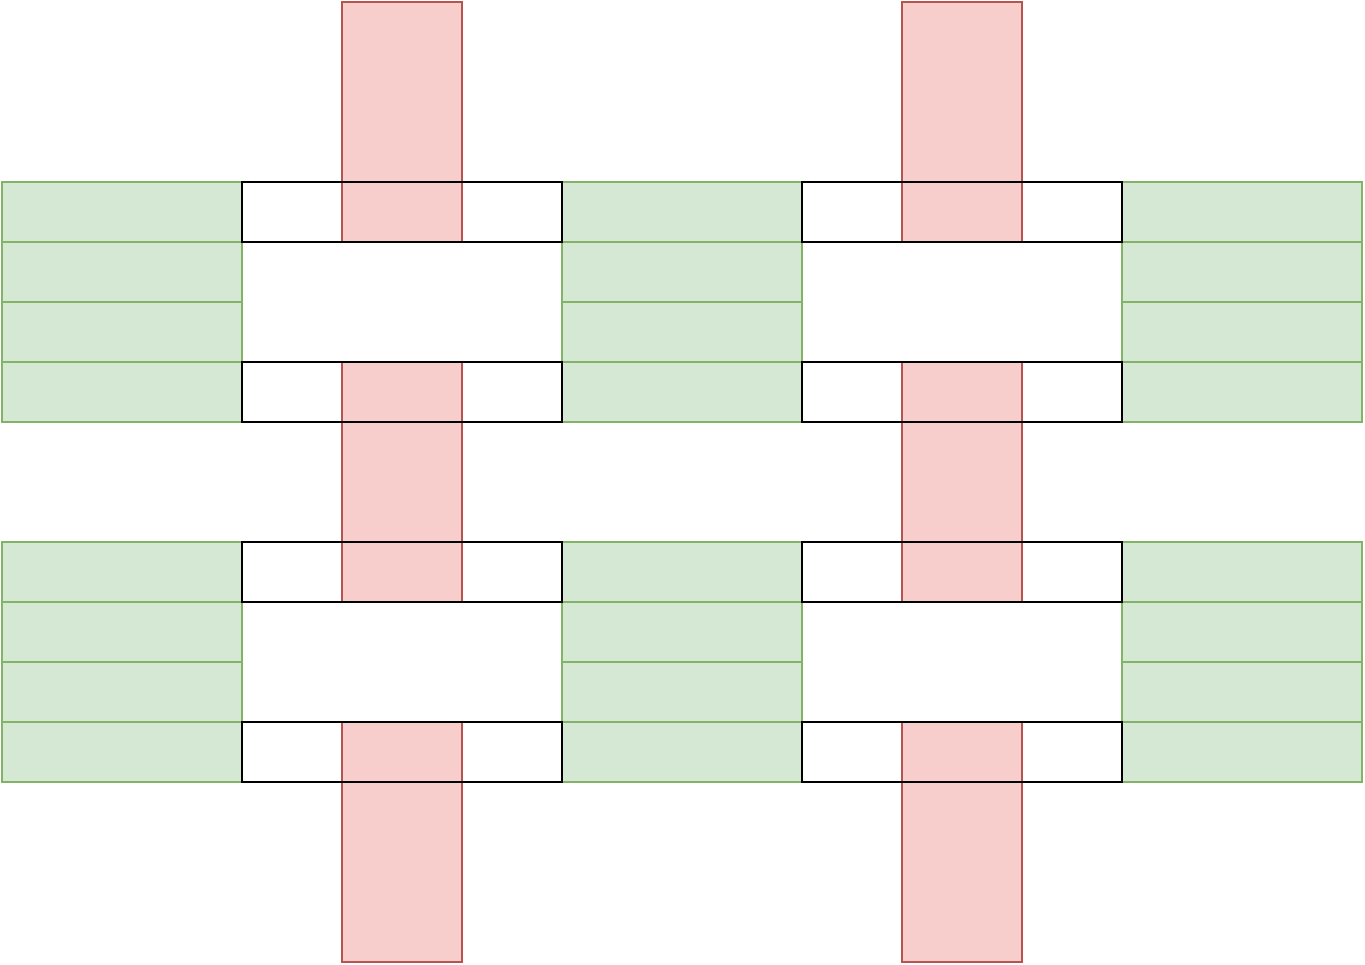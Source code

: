 <mxfile version="25.0.1">
  <diagram name="페이지-1" id="ZOOdUI7OJMyHL597etyo">
    <mxGraphModel dx="868" dy="471" grid="1" gridSize="10" guides="1" tooltips="1" connect="1" arrows="1" fold="1" page="1" pageScale="1" pageWidth="827" pageHeight="1169" math="0" shadow="0">
      <root>
        <mxCell id="0" />
        <mxCell id="1" parent="0" />
        <mxCell id="1I20qF7-x8MWs0s5tccW-42" value="" style="rounded=0;whiteSpace=wrap;html=1;fillColor=#f8cecc;strokeColor=#b85450;" vertex="1" parent="1">
          <mxGeometry x="530" y="350" width="60" height="120" as="geometry" />
        </mxCell>
        <mxCell id="1I20qF7-x8MWs0s5tccW-60" value="" style="rounded=0;whiteSpace=wrap;html=1;fillColor=#f8cecc;strokeColor=#b85450;" vertex="1" parent="1">
          <mxGeometry x="530" y="530" width="60" height="120" as="geometry" />
        </mxCell>
        <mxCell id="1I20qF7-x8MWs0s5tccW-79" value="" style="rounded=0;whiteSpace=wrap;html=1;fillColor=#f8cecc;strokeColor=#b85450;" vertex="1" parent="1">
          <mxGeometry x="530" y="170" width="60" height="120" as="geometry" />
        </mxCell>
        <mxCell id="1I20qF7-x8MWs0s5tccW-80" value="" style="rounded=0;whiteSpace=wrap;html=1;fillColor=#f8cecc;strokeColor=#b85450;" vertex="1" parent="1">
          <mxGeometry x="250" y="170" width="60" height="120" as="geometry" />
        </mxCell>
        <mxCell id="1I20qF7-x8MWs0s5tccW-1" value="" style="rounded=0;whiteSpace=wrap;html=1;fillColor=#d5e8d4;strokeColor=#82b366;" vertex="1" parent="1">
          <mxGeometry x="360" y="260" width="120" height="30" as="geometry" />
        </mxCell>
        <mxCell id="1I20qF7-x8MWs0s5tccW-5" value="" style="rounded=0;whiteSpace=wrap;html=1;fillColor=#d5e8d4;strokeColor=#82b366;" vertex="1" parent="1">
          <mxGeometry x="360" y="290" width="120" height="30" as="geometry" />
        </mxCell>
        <mxCell id="1I20qF7-x8MWs0s5tccW-6" value="" style="rounded=0;whiteSpace=wrap;html=1;fillColor=#d5e8d4;strokeColor=#82b366;" vertex="1" parent="1">
          <mxGeometry x="360" y="320" width="120" height="30" as="geometry" />
        </mxCell>
        <mxCell id="1I20qF7-x8MWs0s5tccW-7" value="" style="rounded=0;whiteSpace=wrap;html=1;fillColor=#d5e8d4;strokeColor=#82b366;" vertex="1" parent="1">
          <mxGeometry x="360" y="350" width="120" height="30" as="geometry" />
        </mxCell>
        <mxCell id="1I20qF7-x8MWs0s5tccW-12" value="" style="rounded=0;whiteSpace=wrap;html=1;fillColor=#f8cecc;strokeColor=#b85450;" vertex="1" parent="1">
          <mxGeometry x="250" y="350" width="60" height="120" as="geometry" />
        </mxCell>
        <mxCell id="1I20qF7-x8MWs0s5tccW-16" value="" style="rounded=0;whiteSpace=wrap;html=1;fillColor=#d5e8d4;strokeColor=#82b366;" vertex="1" parent="1">
          <mxGeometry x="80" y="260" width="120" height="30" as="geometry" />
        </mxCell>
        <mxCell id="1I20qF7-x8MWs0s5tccW-17" value="" style="rounded=0;whiteSpace=wrap;html=1;fillColor=#d5e8d4;strokeColor=#82b366;" vertex="1" parent="1">
          <mxGeometry x="80" y="290" width="120" height="30" as="geometry" />
        </mxCell>
        <mxCell id="1I20qF7-x8MWs0s5tccW-18" value="" style="rounded=0;whiteSpace=wrap;html=1;fillColor=#d5e8d4;strokeColor=#82b366;" vertex="1" parent="1">
          <mxGeometry x="80" y="320" width="120" height="30" as="geometry" />
        </mxCell>
        <mxCell id="1I20qF7-x8MWs0s5tccW-19" value="" style="rounded=0;whiteSpace=wrap;html=1;fillColor=#d5e8d4;strokeColor=#82b366;" vertex="1" parent="1">
          <mxGeometry x="80" y="350" width="120" height="30" as="geometry" />
        </mxCell>
        <mxCell id="1I20qF7-x8MWs0s5tccW-24" value="" style="rounded=0;whiteSpace=wrap;html=1;fillColor=#d5e8d4;strokeColor=#82b366;" vertex="1" parent="1">
          <mxGeometry x="640" y="260" width="120" height="30" as="geometry" />
        </mxCell>
        <mxCell id="1I20qF7-x8MWs0s5tccW-25" value="" style="rounded=0;whiteSpace=wrap;html=1;fillColor=#d5e8d4;strokeColor=#82b366;" vertex="1" parent="1">
          <mxGeometry x="640" y="290" width="120" height="30" as="geometry" />
        </mxCell>
        <mxCell id="1I20qF7-x8MWs0s5tccW-26" value="" style="rounded=0;whiteSpace=wrap;html=1;fillColor=#d5e8d4;strokeColor=#82b366;" vertex="1" parent="1">
          <mxGeometry x="640" y="320" width="120" height="30" as="geometry" />
        </mxCell>
        <mxCell id="1I20qF7-x8MWs0s5tccW-27" value="" style="rounded=0;whiteSpace=wrap;html=1;fillColor=#d5e8d4;strokeColor=#82b366;" vertex="1" parent="1">
          <mxGeometry x="640" y="350" width="120" height="30" as="geometry" />
        </mxCell>
        <mxCell id="1I20qF7-x8MWs0s5tccW-37" value="" style="rounded=0;whiteSpace=wrap;html=1;fillColor=none;" vertex="1" parent="1">
          <mxGeometry x="480" y="260" width="160" height="30" as="geometry" />
        </mxCell>
        <mxCell id="1I20qF7-x8MWs0s5tccW-38" value="" style="rounded=0;whiteSpace=wrap;html=1;fillColor=none;" vertex="1" parent="1">
          <mxGeometry x="480" y="350" width="160" height="30" as="geometry" />
        </mxCell>
        <mxCell id="1I20qF7-x8MWs0s5tccW-39" value="" style="rounded=0;whiteSpace=wrap;html=1;fillColor=none;" vertex="1" parent="1">
          <mxGeometry x="200" y="260" width="160" height="30" as="geometry" />
        </mxCell>
        <mxCell id="1I20qF7-x8MWs0s5tccW-40" value="" style="rounded=0;whiteSpace=wrap;html=1;fillColor=none;" vertex="1" parent="1">
          <mxGeometry x="200" y="350" width="160" height="30" as="geometry" />
        </mxCell>
        <mxCell id="1I20qF7-x8MWs0s5tccW-43" value="" style="rounded=0;whiteSpace=wrap;html=1;fillColor=#d5e8d4;strokeColor=#82b366;" vertex="1" parent="1">
          <mxGeometry x="360" y="440" width="120" height="30" as="geometry" />
        </mxCell>
        <mxCell id="1I20qF7-x8MWs0s5tccW-44" value="" style="rounded=0;whiteSpace=wrap;html=1;fillColor=#d5e8d4;strokeColor=#82b366;" vertex="1" parent="1">
          <mxGeometry x="360" y="470" width="120" height="30" as="geometry" />
        </mxCell>
        <mxCell id="1I20qF7-x8MWs0s5tccW-45" value="" style="rounded=0;whiteSpace=wrap;html=1;fillColor=#d5e8d4;strokeColor=#82b366;" vertex="1" parent="1">
          <mxGeometry x="360" y="500" width="120" height="30" as="geometry" />
        </mxCell>
        <mxCell id="1I20qF7-x8MWs0s5tccW-46" value="" style="rounded=0;whiteSpace=wrap;html=1;fillColor=#d5e8d4;strokeColor=#82b366;" vertex="1" parent="1">
          <mxGeometry x="360" y="530" width="120" height="30" as="geometry" />
        </mxCell>
        <mxCell id="1I20qF7-x8MWs0s5tccW-47" value="" style="rounded=0;whiteSpace=wrap;html=1;fillColor=#f8cecc;strokeColor=#b85450;" vertex="1" parent="1">
          <mxGeometry x="250" y="530" width="60" height="120" as="geometry" />
        </mxCell>
        <mxCell id="1I20qF7-x8MWs0s5tccW-48" value="" style="rounded=0;whiteSpace=wrap;html=1;fillColor=#d5e8d4;strokeColor=#82b366;" vertex="1" parent="1">
          <mxGeometry x="80" y="440" width="120" height="30" as="geometry" />
        </mxCell>
        <mxCell id="1I20qF7-x8MWs0s5tccW-49" value="" style="rounded=0;whiteSpace=wrap;html=1;fillColor=#d5e8d4;strokeColor=#82b366;" vertex="1" parent="1">
          <mxGeometry x="80" y="470" width="120" height="30" as="geometry" />
        </mxCell>
        <mxCell id="1I20qF7-x8MWs0s5tccW-50" value="" style="rounded=0;whiteSpace=wrap;html=1;fillColor=#d5e8d4;strokeColor=#82b366;" vertex="1" parent="1">
          <mxGeometry x="80" y="500" width="120" height="30" as="geometry" />
        </mxCell>
        <mxCell id="1I20qF7-x8MWs0s5tccW-51" value="" style="rounded=0;whiteSpace=wrap;html=1;fillColor=#d5e8d4;strokeColor=#82b366;" vertex="1" parent="1">
          <mxGeometry x="80" y="530" width="120" height="30" as="geometry" />
        </mxCell>
        <mxCell id="1I20qF7-x8MWs0s5tccW-52" value="" style="rounded=0;whiteSpace=wrap;html=1;fillColor=#d5e8d4;strokeColor=#82b366;" vertex="1" parent="1">
          <mxGeometry x="640" y="440" width="120" height="30" as="geometry" />
        </mxCell>
        <mxCell id="1I20qF7-x8MWs0s5tccW-53" value="" style="rounded=0;whiteSpace=wrap;html=1;fillColor=#d5e8d4;strokeColor=#82b366;" vertex="1" parent="1">
          <mxGeometry x="640" y="470" width="120" height="30" as="geometry" />
        </mxCell>
        <mxCell id="1I20qF7-x8MWs0s5tccW-54" value="" style="rounded=0;whiteSpace=wrap;html=1;fillColor=#d5e8d4;strokeColor=#82b366;" vertex="1" parent="1">
          <mxGeometry x="640" y="500" width="120" height="30" as="geometry" />
        </mxCell>
        <mxCell id="1I20qF7-x8MWs0s5tccW-55" value="" style="rounded=0;whiteSpace=wrap;html=1;fillColor=#d5e8d4;strokeColor=#82b366;" vertex="1" parent="1">
          <mxGeometry x="640" y="530" width="120" height="30" as="geometry" />
        </mxCell>
        <mxCell id="1I20qF7-x8MWs0s5tccW-56" value="" style="rounded=0;whiteSpace=wrap;html=1;fillColor=none;" vertex="1" parent="1">
          <mxGeometry x="480" y="440" width="160" height="30" as="geometry" />
        </mxCell>
        <mxCell id="1I20qF7-x8MWs0s5tccW-57" value="" style="rounded=0;whiteSpace=wrap;html=1;fillColor=none;" vertex="1" parent="1">
          <mxGeometry x="480" y="530" width="160" height="30" as="geometry" />
        </mxCell>
        <mxCell id="1I20qF7-x8MWs0s5tccW-58" value="" style="rounded=0;whiteSpace=wrap;html=1;fillColor=none;" vertex="1" parent="1">
          <mxGeometry x="200" y="440" width="160" height="30" as="geometry" />
        </mxCell>
        <mxCell id="1I20qF7-x8MWs0s5tccW-59" value="" style="rounded=0;whiteSpace=wrap;html=1;fillColor=none;" vertex="1" parent="1">
          <mxGeometry x="200" y="530" width="160" height="30" as="geometry" />
        </mxCell>
      </root>
    </mxGraphModel>
  </diagram>
</mxfile>
